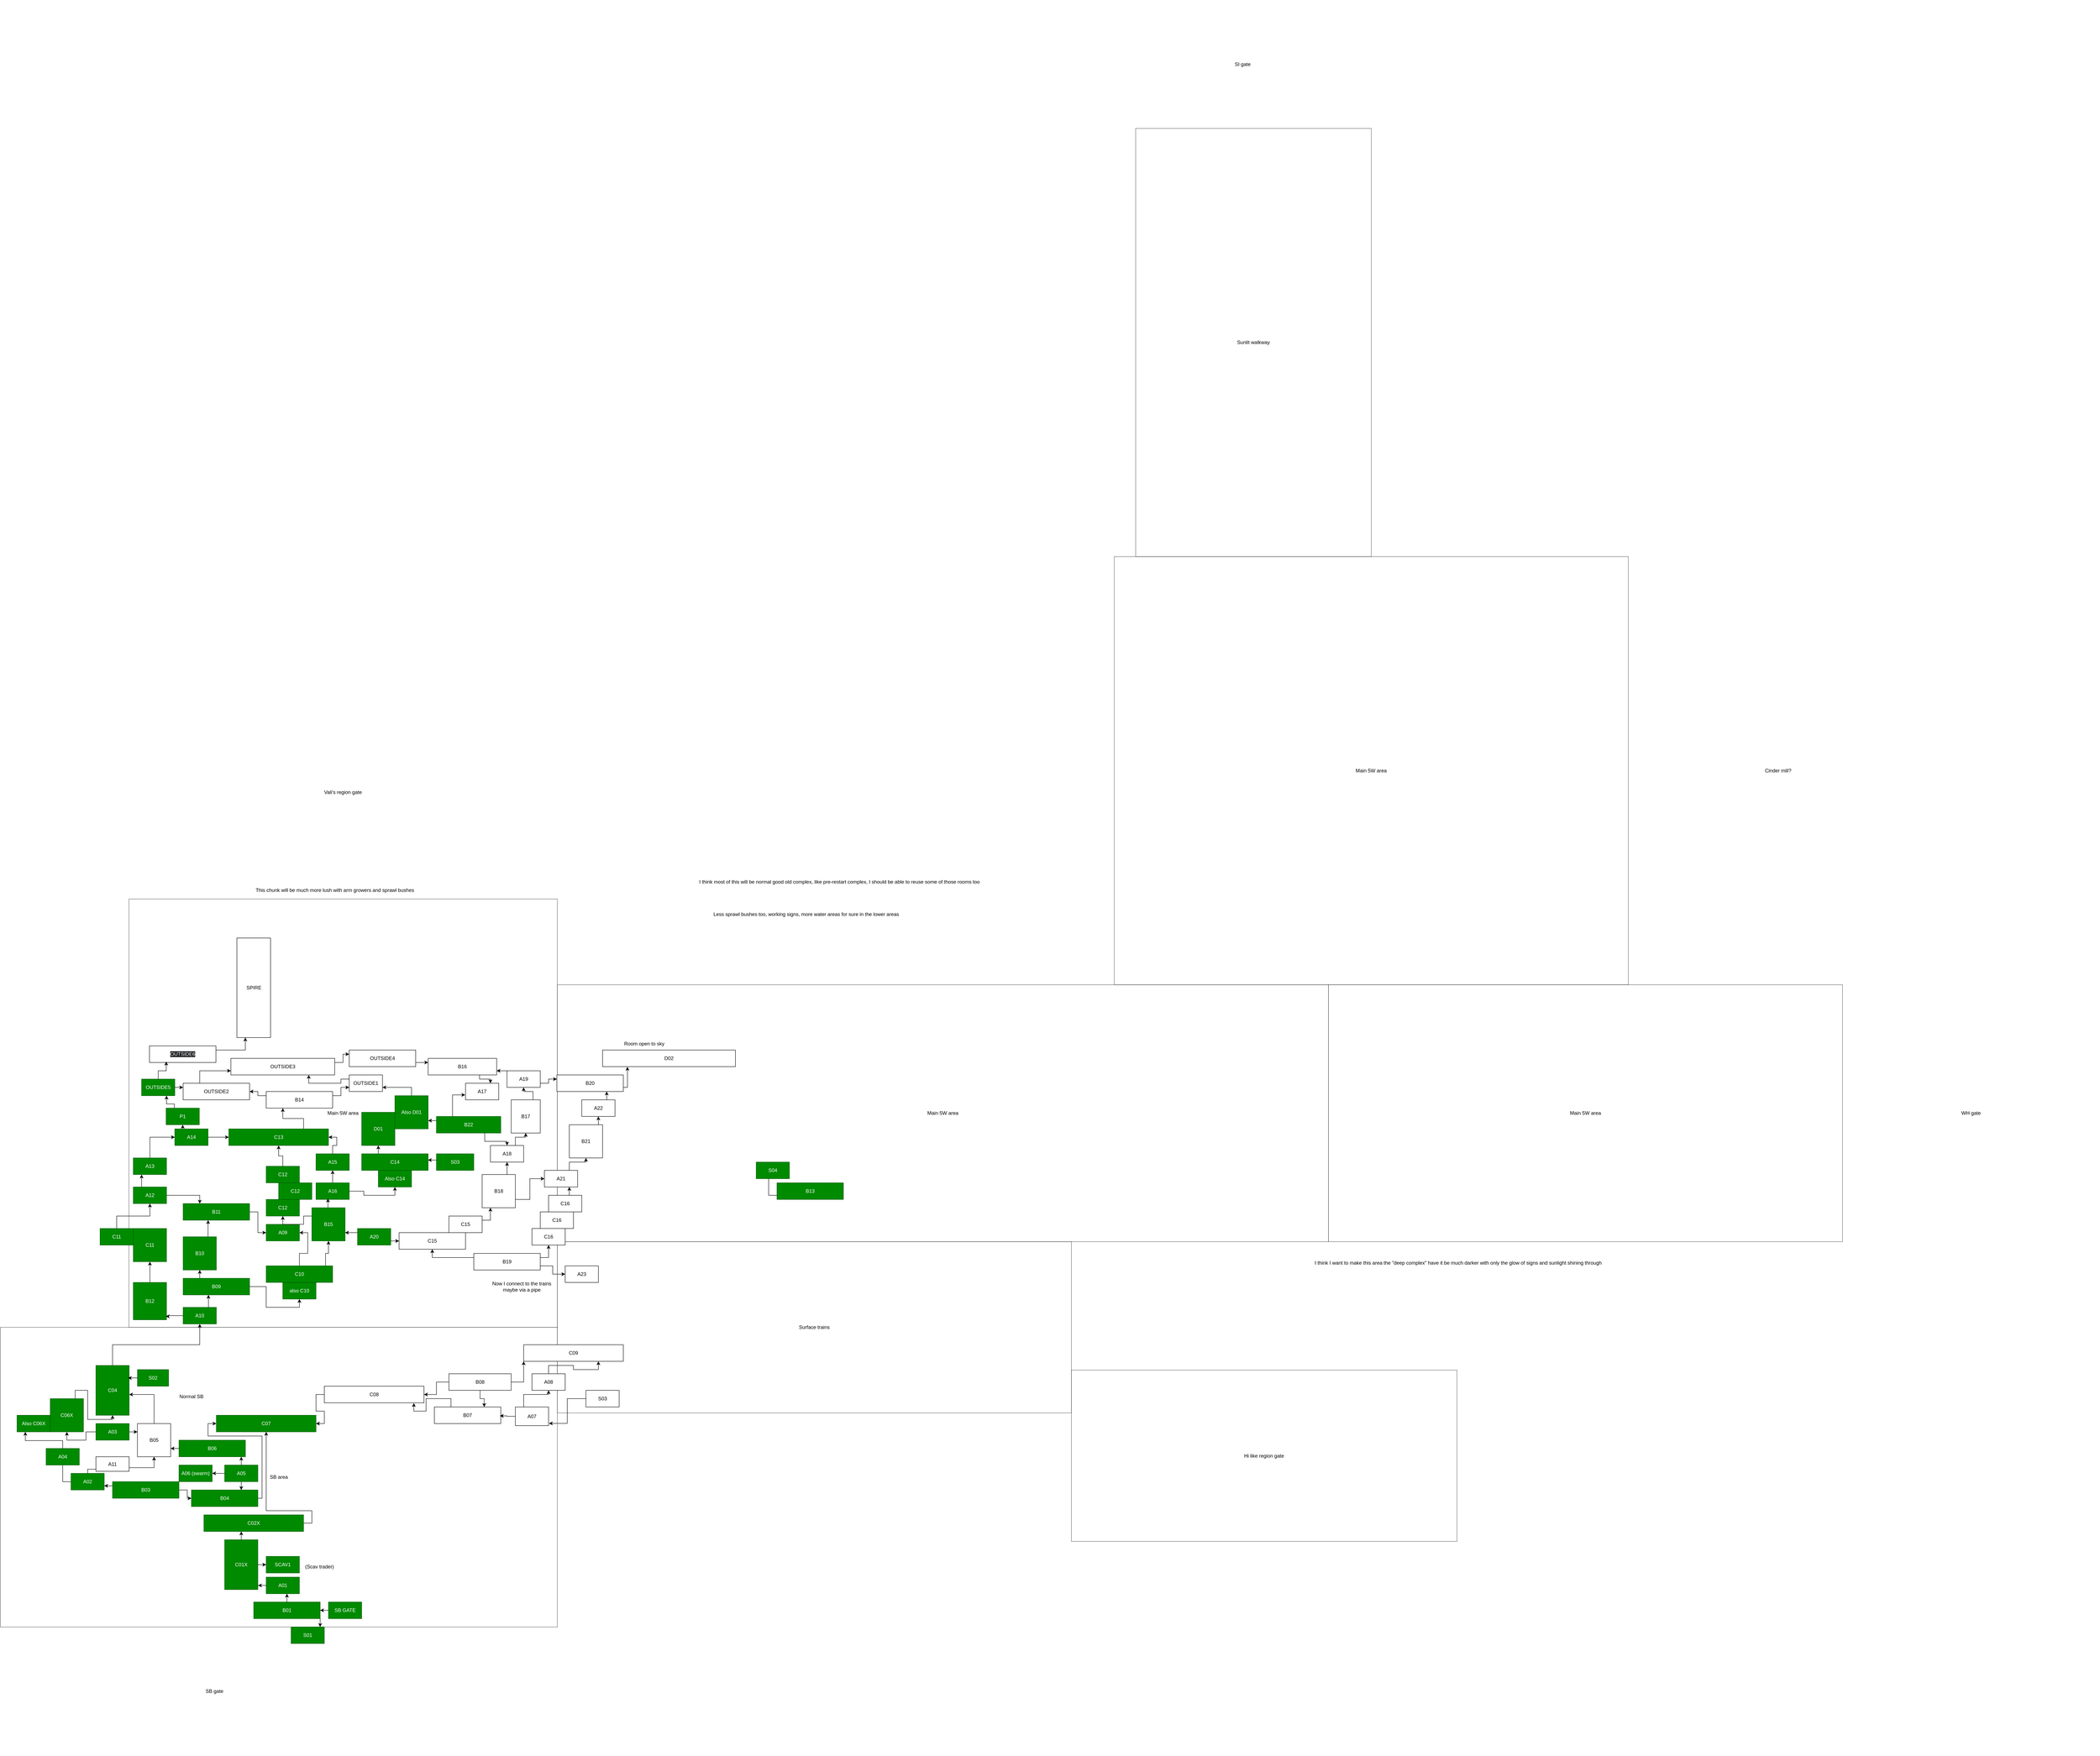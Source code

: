 <mxfile version="26.2.15" pages="2">
  <diagram name="Page-1" id="IHWlQ1j9vo8MgDVIgyvV">
    <mxGraphModel dx="1252" dy="2728" grid="1" gridSize="10" guides="1" tooltips="1" connect="1" arrows="1" fold="1" page="1" pageScale="1" pageWidth="2000" pageHeight="2000" math="0" shadow="0">
      <root>
        <mxCell id="0" />
        <mxCell id="1" parent="0" />
        <mxCell id="LVYyYBnJCk-XEBqxM-0l-27" value="" style="group;movable=0;resizable=0;rotatable=0;deletable=0;editable=0;locked=1;connectable=0;opacity=70;" parent="1" vertex="1" connectable="0">
          <mxGeometry x="280" y="-1970" width="5055" height="4229.7" as="geometry" />
        </mxCell>
        <mxCell id="LVYyYBnJCk-XEBqxM-0l-14" value="SB area" style="rounded=0;whiteSpace=wrap;html=1;opacity=60;" parent="LVYyYBnJCk-XEBqxM-0l-27" vertex="1">
          <mxGeometry y="3198.066" width="1341.122" height="722.144" as="geometry" />
        </mxCell>
        <mxCell id="LVYyYBnJCk-XEBqxM-0l-15" value="Surface trains" style="rounded=0;whiteSpace=wrap;html=1;opacity=60;" parent="LVYyYBnJCk-XEBqxM-0l-27" vertex="1">
          <mxGeometry x="1341.122" y="2991.739" width="1237.959" height="412.654" as="geometry" />
        </mxCell>
        <mxCell id="LVYyYBnJCk-XEBqxM-0l-16" value="Main 5W area" style="whiteSpace=wrap;html=1;opacity=60;" parent="LVYyYBnJCk-XEBqxM-0l-27" vertex="1">
          <mxGeometry x="309.49" y="2166.432" width="1031.633" height="1031.634" as="geometry" />
        </mxCell>
        <mxCell id="LVYyYBnJCk-XEBqxM-0l-17" value="Main 5W area" style="rounded=0;whiteSpace=wrap;html=1;opacity=60;" parent="LVYyYBnJCk-XEBqxM-0l-27" vertex="1">
          <mxGeometry x="1341.122" y="2372.759" width="1856.939" height="618.98" as="geometry" />
        </mxCell>
        <mxCell id="LVYyYBnJCk-XEBqxM-0l-18" value="Vali&#39;s region gate" style="text;html=1;align=center;verticalAlign=middle;whiteSpace=wrap;rounded=0;" parent="LVYyYBnJCk-XEBqxM-0l-27" vertex="1">
          <mxGeometry x="309.49" y="1753.778" width="1031.633" height="309.49" as="geometry" />
        </mxCell>
        <mxCell id="LVYyYBnJCk-XEBqxM-0l-19" value="Hi like region gate" style="rounded=0;whiteSpace=wrap;html=1;opacity=60;" parent="LVYyYBnJCk-XEBqxM-0l-27" vertex="1">
          <mxGeometry x="2579.082" y="3301.229" width="928.469" height="412.654" as="geometry" />
        </mxCell>
        <mxCell id="LVYyYBnJCk-XEBqxM-0l-20" value="Main 5W area" style="rounded=0;whiteSpace=wrap;html=1;opacity=60;" parent="LVYyYBnJCk-XEBqxM-0l-27" vertex="1">
          <mxGeometry x="2682.245" y="1341.124" width="1237.959" height="1031.634" as="geometry" />
        </mxCell>
        <mxCell id="LVYyYBnJCk-XEBqxM-0l-21" value="Main 5W area" style="rounded=0;whiteSpace=wrap;html=1;opacity=60;" parent="LVYyYBnJCk-XEBqxM-0l-27" vertex="1">
          <mxGeometry x="3198.061" y="2372.759" width="1237.959" height="618.98" as="geometry" />
        </mxCell>
        <mxCell id="LVYyYBnJCk-XEBqxM-0l-22" value="WH gate" style="text;html=1;align=center;verticalAlign=middle;whiteSpace=wrap;rounded=0;" parent="LVYyYBnJCk-XEBqxM-0l-27" vertex="1">
          <mxGeometry x="4436.02" y="2527.504" width="618.98" height="309.49" as="geometry" />
        </mxCell>
        <mxCell id="LVYyYBnJCk-XEBqxM-0l-23" value="Cinder mill?" style="text;html=1;align=center;verticalAlign=middle;whiteSpace=wrap;rounded=0;" parent="LVYyYBnJCk-XEBqxM-0l-27" vertex="1">
          <mxGeometry x="3920.204" y="1702.196" width="722.143" height="309.49" as="geometry" />
        </mxCell>
        <mxCell id="LVYyYBnJCk-XEBqxM-0l-24" value="SI gate" style="text;html=1;align=center;verticalAlign=middle;whiteSpace=wrap;rounded=0;" parent="LVYyYBnJCk-XEBqxM-0l-27" vertex="1">
          <mxGeometry x="2682.245" width="618.98" height="309.49" as="geometry" />
        </mxCell>
        <mxCell id="LVYyYBnJCk-XEBqxM-0l-25" value="Sunlit walkway" style="rounded=0;whiteSpace=wrap;html=1;opacity=60;" parent="LVYyYBnJCk-XEBqxM-0l-27" vertex="1">
          <mxGeometry x="2733.827" y="309.49" width="567.398" height="1031.634" as="geometry" />
        </mxCell>
        <mxCell id="LVYyYBnJCk-XEBqxM-0l-26" value="SB gate" style="text;html=1;align=center;verticalAlign=middle;whiteSpace=wrap;rounded=0;" parent="LVYyYBnJCk-XEBqxM-0l-27" vertex="1">
          <mxGeometry x="206.327" y="3920.21" width="618.98" height="309.49" as="geometry" />
        </mxCell>
        <mxCell id="zYyK-QcMeujme_goiXKI-1" value="B01" style="rounded=0;whiteSpace=wrap;html=1;fillColor=#008a00;fontColor=#ffffff;strokeColor=#005700;" parent="1" vertex="1">
          <mxGeometry x="890" y="1890" width="160" height="40" as="geometry" />
        </mxCell>
        <mxCell id="ecFRwhMhrBwNIRijsomZ-27" style="edgeStyle=orthogonalEdgeStyle;rounded=0;orthogonalLoop=1;jettySize=auto;html=1;entryX=1;entryY=0.5;entryDx=0;entryDy=0;" parent="1" source="zYyK-QcMeujme_goiXKI-2" target="zYyK-QcMeujme_goiXKI-1" edge="1">
          <mxGeometry relative="1" as="geometry" />
        </mxCell>
        <mxCell id="zYyK-QcMeujme_goiXKI-2" value="SB GATE" style="rounded=0;whiteSpace=wrap;html=1;fillColor=#008a00;fontColor=#ffffff;strokeColor=#005700;" parent="1" vertex="1">
          <mxGeometry x="1070" y="1890" width="80" height="40" as="geometry" />
        </mxCell>
        <mxCell id="zYyK-QcMeujme_goiXKI-3" value="S01" style="rounded=0;whiteSpace=wrap;html=1;fillColor=#008a00;fontColor=#ffffff;strokeColor=#005700;" parent="1" vertex="1">
          <mxGeometry x="980" y="1950" width="80" height="40" as="geometry" />
        </mxCell>
        <mxCell id="zYyK-QcMeujme_goiXKI-4" value="A01" style="whiteSpace=wrap;html=1;fillColor=#008a00;fontColor=#ffffff;strokeColor=#005700;rounded=0;" parent="1" vertex="1">
          <mxGeometry x="920" y="1830" width="80" height="40" as="geometry" />
        </mxCell>
        <mxCell id="ecFRwhMhrBwNIRijsomZ-22" style="edgeStyle=orthogonalEdgeStyle;rounded=0;orthogonalLoop=1;jettySize=auto;html=1;entryX=0;entryY=0.5;entryDx=0;entryDy=0;" parent="1" source="zYyK-QcMeujme_goiXKI-5" target="zYyK-QcMeujme_goiXKI-9" edge="1">
          <mxGeometry relative="1" as="geometry" />
        </mxCell>
        <mxCell id="zYyK-QcMeujme_goiXKI-5" value="C01X" style="whiteSpace=wrap;html=1;fillColor=#008a00;fontColor=#ffffff;strokeColor=#005700;" parent="1" vertex="1">
          <mxGeometry x="820" y="1740" width="80" height="120" as="geometry" />
        </mxCell>
        <mxCell id="zYyK-QcMeujme_goiXKI-9" value="SCAV1" style="whiteSpace=wrap;html=1;fillColor=#008a00;fontColor=#ffffff;strokeColor=#005700;" parent="1" vertex="1">
          <mxGeometry x="920" y="1780" width="80" height="40" as="geometry" />
        </mxCell>
        <mxCell id="LVYyYBnJCk-XEBqxM-0l-29" style="edgeStyle=orthogonalEdgeStyle;rounded=0;orthogonalLoop=1;jettySize=auto;html=1;entryX=0.5;entryY=1;entryDx=0;entryDy=0;exitX=1;exitY=0.5;exitDx=0;exitDy=0;" parent="1" source="zYyK-QcMeujme_goiXKI-10" target="ecFRwhMhrBwNIRijsomZ-46" edge="1">
          <mxGeometry relative="1" as="geometry">
            <mxPoint x="890" y="1450" as="sourcePoint" />
            <Array as="points">
              <mxPoint x="1030" y="1700" />
              <mxPoint x="1030" y="1670" />
              <mxPoint x="920" y="1670" />
            </Array>
          </mxGeometry>
        </mxCell>
        <mxCell id="zYyK-QcMeujme_goiXKI-10" value="C02X" style="whiteSpace=wrap;html=1;fillColor=#008a00;fontColor=#ffffff;strokeColor=#005700;" parent="1" vertex="1">
          <mxGeometry x="770" y="1680" width="240" height="40" as="geometry" />
        </mxCell>
        <mxCell id="SAg4BJ5N7InN36l-8_yp-15" style="edgeStyle=orthogonalEdgeStyle;rounded=0;orthogonalLoop=1;jettySize=auto;html=1;entryX=0.358;entryY=0.995;entryDx=0;entryDy=0;entryPerimeter=0;" parent="1" source="zYyK-QcMeujme_goiXKI-11" target="SjLeQJGNXs4oTqq4Nmbb-8" edge="1">
          <mxGeometry relative="1" as="geometry">
            <mxPoint x="540" y="1560" as="targetPoint" />
            <Array as="points">
              <mxPoint x="490" y="1570" />
              <mxPoint x="539" y="1570" />
            </Array>
          </mxGeometry>
        </mxCell>
        <mxCell id="SAg4BJ5N7InN36l-8_yp-18" style="edgeStyle=orthogonalEdgeStyle;rounded=0;orthogonalLoop=1;jettySize=auto;html=1;" parent="1" source="zYyK-QcMeujme_goiXKI-11" edge="1">
          <mxGeometry relative="1" as="geometry">
            <mxPoint x="430" y="1520" as="targetPoint" />
          </mxGeometry>
        </mxCell>
        <mxCell id="zYyK-QcMeujme_goiXKI-11" value="A02" style="whiteSpace=wrap;html=1;fillColor=#008a00;fontColor=#ffffff;strokeColor=#005700;" parent="1" vertex="1">
          <mxGeometry x="450" y="1580" width="80" height="40" as="geometry" />
        </mxCell>
        <mxCell id="ecFRwhMhrBwNIRijsomZ-5" style="edgeStyle=orthogonalEdgeStyle;rounded=0;orthogonalLoop=1;jettySize=auto;html=1;" parent="1" source="zYyK-QcMeujme_goiXKI-12" target="zYyK-QcMeujme_goiXKI-13" edge="1">
          <mxGeometry relative="1" as="geometry" />
        </mxCell>
        <mxCell id="SjLeQJGNXs4oTqq4Nmbb-12" style="edgeStyle=orthogonalEdgeStyle;rounded=0;orthogonalLoop=1;jettySize=auto;html=1;exitX=0;exitY=0.25;exitDx=0;exitDy=0;" parent="1" source="zYyK-QcMeujme_goiXKI-12" edge="1">
          <mxGeometry relative="1" as="geometry">
            <mxPoint x="530" y="1609.931" as="targetPoint" />
          </mxGeometry>
        </mxCell>
        <mxCell id="zYyK-QcMeujme_goiXKI-12" value="B03" style="whiteSpace=wrap;html=1;fillColor=#008a00;fontColor=#ffffff;strokeColor=#005700;" parent="1" vertex="1">
          <mxGeometry x="550" y="1600" width="160" height="40" as="geometry" />
        </mxCell>
        <mxCell id="NFBIzWhRtfyK_05xlmmz-1" style="edgeStyle=orthogonalEdgeStyle;rounded=0;orthogonalLoop=1;jettySize=auto;html=1;exitX=1;exitY=0.5;exitDx=0;exitDy=0;entryX=0;entryY=0.5;entryDx=0;entryDy=0;" parent="1" source="zYyK-QcMeujme_goiXKI-13" target="ecFRwhMhrBwNIRijsomZ-46" edge="1">
          <mxGeometry relative="1" as="geometry">
            <Array as="points">
              <mxPoint x="910" y="1640" />
              <mxPoint x="910" y="1490" />
              <mxPoint x="780" y="1490" />
              <mxPoint x="780" y="1460" />
            </Array>
          </mxGeometry>
        </mxCell>
        <mxCell id="zYyK-QcMeujme_goiXKI-13" value="B04" style="whiteSpace=wrap;html=1;fillColor=#008a00;fontColor=#ffffff;strokeColor=#005700;" parent="1" vertex="1">
          <mxGeometry x="740" y="1620" width="160" height="40" as="geometry" />
        </mxCell>
        <mxCell id="SjLeQJGNXs4oTqq4Nmbb-10" style="edgeStyle=orthogonalEdgeStyle;rounded=0;orthogonalLoop=1;jettySize=auto;html=1;" parent="1" source="zYyK-QcMeujme_goiXKI-15" edge="1">
          <mxGeometry relative="1" as="geometry">
            <mxPoint x="590" y="1390" as="targetPoint" />
            <Array as="points">
              <mxPoint x="650" y="1390" />
            </Array>
          </mxGeometry>
        </mxCell>
        <mxCell id="zYyK-QcMeujme_goiXKI-15" value="B05" style="whiteSpace=wrap;html=1;" parent="1" vertex="1">
          <mxGeometry x="610" y="1460" width="80" height="80" as="geometry" />
        </mxCell>
        <mxCell id="LVYyYBnJCk-XEBqxM-0l-31" style="edgeStyle=orthogonalEdgeStyle;rounded=0;orthogonalLoop=1;jettySize=auto;html=1;exitX=0.5;exitY=0;exitDx=0;exitDy=0;entryX=0.5;entryY=1;entryDx=0;entryDy=0;" parent="1" source="zYyK-QcMeujme_goiXKI-16" target="Mr2cHU6HPYcCOHWlT-Yb-3" edge="1">
          <mxGeometry relative="1" as="geometry" />
        </mxCell>
        <mxCell id="zYyK-QcMeujme_goiXKI-16" value="C04" style="whiteSpace=wrap;html=1;fillColor=#008a00;fontColor=#ffffff;strokeColor=#005700;" parent="1" vertex="1">
          <mxGeometry x="510" y="1320" width="80" height="120" as="geometry" />
        </mxCell>
        <mxCell id="ecFRwhMhrBwNIRijsomZ-14" style="edgeStyle=orthogonalEdgeStyle;rounded=0;orthogonalLoop=1;jettySize=auto;html=1;entryX=0;entryY=0.25;entryDx=0;entryDy=0;" parent="1" source="zYyK-QcMeujme_goiXKI-17" target="zYyK-QcMeujme_goiXKI-15" edge="1">
          <mxGeometry relative="1" as="geometry" />
        </mxCell>
        <mxCell id="SAg4BJ5N7InN36l-8_yp-13" style="edgeStyle=orthogonalEdgeStyle;rounded=0;orthogonalLoop=1;jettySize=auto;html=1;entryX=0.5;entryY=1;entryDx=0;entryDy=0;" parent="1" source="zYyK-QcMeujme_goiXKI-17" target="zYyK-QcMeujme_goiXKI-20" edge="1">
          <mxGeometry relative="1" as="geometry">
            <mxPoint x="440" y="1500" as="targetPoint" />
            <Array as="points">
              <mxPoint x="486" y="1480" />
              <mxPoint x="486" y="1500" />
              <mxPoint x="440" y="1500" />
            </Array>
          </mxGeometry>
        </mxCell>
        <mxCell id="zYyK-QcMeujme_goiXKI-17" value="A03" style="whiteSpace=wrap;html=1;fillColor=#008a00;fontColor=#ffffff;strokeColor=#005700;" parent="1" vertex="1">
          <mxGeometry x="510" y="1460" width="80" height="40" as="geometry" />
        </mxCell>
        <mxCell id="SAg4BJ5N7InN36l-8_yp-17" style="edgeStyle=orthogonalEdgeStyle;rounded=0;orthogonalLoop=1;jettySize=auto;html=1;exitX=0.5;exitY=0;exitDx=0;exitDy=0;" parent="1" source="zYyK-QcMeujme_goiXKI-19" edge="1">
          <mxGeometry relative="1" as="geometry">
            <mxPoint x="340" y="1480" as="targetPoint" />
            <Array as="points">
              <mxPoint x="430" y="1501" />
              <mxPoint x="340" y="1501" />
            </Array>
          </mxGeometry>
        </mxCell>
        <mxCell id="zYyK-QcMeujme_goiXKI-19" value="A04" style="whiteSpace=wrap;html=1;fillColor=#008a00;fontColor=#ffffff;strokeColor=#005700;" parent="1" vertex="1">
          <mxGeometry x="390" y="1520" width="80" height="40" as="geometry" />
        </mxCell>
        <mxCell id="SAg4BJ5N7InN36l-8_yp-14" style="edgeStyle=orthogonalEdgeStyle;rounded=0;orthogonalLoop=1;jettySize=auto;html=1;exitX=0.75;exitY=0;exitDx=0;exitDy=0;entryX=0.5;entryY=1;entryDx=0;entryDy=0;" parent="1" source="zYyK-QcMeujme_goiXKI-20" target="zYyK-QcMeujme_goiXKI-16" edge="1">
          <mxGeometry relative="1" as="geometry">
            <mxPoint x="550" y="1450" as="targetPoint" />
            <Array as="points">
              <mxPoint x="460" y="1380" />
              <mxPoint x="490" y="1380" />
              <mxPoint x="490" y="1450" />
              <mxPoint x="550" y="1450" />
            </Array>
          </mxGeometry>
        </mxCell>
        <mxCell id="zYyK-QcMeujme_goiXKI-20" value="C06X" style="whiteSpace=wrap;html=1;fillColor=#008a00;fontColor=#ffffff;strokeColor=#005700;" parent="1" vertex="1">
          <mxGeometry x="400" y="1400" width="80" height="80" as="geometry" />
        </mxCell>
        <mxCell id="ecFRwhMhrBwNIRijsomZ-20" style="edgeStyle=orthogonalEdgeStyle;rounded=0;orthogonalLoop=1;jettySize=auto;html=1;entryX=0.378;entryY=0.978;entryDx=0;entryDy=0;entryPerimeter=0;" parent="1" source="zYyK-QcMeujme_goiXKI-5" target="zYyK-QcMeujme_goiXKI-10" edge="1">
          <mxGeometry relative="1" as="geometry" />
        </mxCell>
        <mxCell id="ecFRwhMhrBwNIRijsomZ-23" style="edgeStyle=orthogonalEdgeStyle;rounded=0;orthogonalLoop=1;jettySize=auto;html=1;entryX=1.007;entryY=0.917;entryDx=0;entryDy=0;entryPerimeter=0;" parent="1" source="zYyK-QcMeujme_goiXKI-4" target="zYyK-QcMeujme_goiXKI-5" edge="1">
          <mxGeometry relative="1" as="geometry" />
        </mxCell>
        <mxCell id="ecFRwhMhrBwNIRijsomZ-25" style="edgeStyle=orthogonalEdgeStyle;rounded=0;orthogonalLoop=1;jettySize=auto;html=1;entryX=0.625;entryY=1;entryDx=0;entryDy=0;entryPerimeter=0;" parent="1" source="zYyK-QcMeujme_goiXKI-1" target="zYyK-QcMeujme_goiXKI-4" edge="1">
          <mxGeometry relative="1" as="geometry" />
        </mxCell>
        <mxCell id="ecFRwhMhrBwNIRijsomZ-30" style="edgeStyle=orthogonalEdgeStyle;rounded=0;orthogonalLoop=1;jettySize=auto;html=1;exitX=1;exitY=1;exitDx=0;exitDy=0;entryX=0.874;entryY=0;entryDx=0;entryDy=0;entryPerimeter=0;" parent="1" source="zYyK-QcMeujme_goiXKI-1" target="zYyK-QcMeujme_goiXKI-3" edge="1">
          <mxGeometry relative="1" as="geometry" />
        </mxCell>
        <mxCell id="ecFRwhMhrBwNIRijsomZ-35" style="edgeStyle=orthogonalEdgeStyle;rounded=0;orthogonalLoop=1;jettySize=auto;html=1;entryX=0.75;entryY=0;entryDx=0;entryDy=0;" parent="1" source="ecFRwhMhrBwNIRijsomZ-33" target="zYyK-QcMeujme_goiXKI-13" edge="1">
          <mxGeometry relative="1" as="geometry" />
        </mxCell>
        <mxCell id="ecFRwhMhrBwNIRijsomZ-58" style="edgeStyle=orthogonalEdgeStyle;rounded=0;orthogonalLoop=1;jettySize=auto;html=1;entryX=1;entryY=0.5;entryDx=0;entryDy=0;" parent="1" source="ecFRwhMhrBwNIRijsomZ-33" target="ecFRwhMhrBwNIRijsomZ-56" edge="1">
          <mxGeometry relative="1" as="geometry" />
        </mxCell>
        <mxCell id="ecFRwhMhrBwNIRijsomZ-33" value="A05" style="whiteSpace=wrap;html=1;fillColor=#008a00;fontColor=#ffffff;strokeColor=#005700;" parent="1" vertex="1">
          <mxGeometry x="820" y="1560" width="80" height="40" as="geometry" />
        </mxCell>
        <mxCell id="SjLeQJGNXs4oTqq4Nmbb-9" style="edgeStyle=orthogonalEdgeStyle;rounded=0;orthogonalLoop=1;jettySize=auto;html=1;entryX=1;entryY=0.75;entryDx=0;entryDy=0;" parent="1" source="ecFRwhMhrBwNIRijsomZ-36" target="zYyK-QcMeujme_goiXKI-15" edge="1">
          <mxGeometry relative="1" as="geometry" />
        </mxCell>
        <mxCell id="ecFRwhMhrBwNIRijsomZ-36" value="B06" style="whiteSpace=wrap;html=1;fillColor=#008a00;fontColor=#ffffff;strokeColor=#005700;" parent="1" vertex="1">
          <mxGeometry x="710" y="1500" width="160" height="40" as="geometry" />
        </mxCell>
        <mxCell id="ecFRwhMhrBwNIRijsomZ-38" style="edgeStyle=orthogonalEdgeStyle;rounded=0;orthogonalLoop=1;jettySize=auto;html=1;entryX=0.943;entryY=0.997;entryDx=0;entryDy=0;entryPerimeter=0;" parent="1" source="ecFRwhMhrBwNIRijsomZ-33" target="ecFRwhMhrBwNIRijsomZ-36" edge="1">
          <mxGeometry relative="1" as="geometry" />
        </mxCell>
        <mxCell id="ecFRwhMhrBwNIRijsomZ-46" value="C07" style="rounded=0;whiteSpace=wrap;html=1;fillColor=#008a00;fontColor=#ffffff;strokeColor=#005700;" parent="1" vertex="1">
          <mxGeometry x="800" y="1440" width="240" height="40" as="geometry" />
        </mxCell>
        <mxCell id="ecFRwhMhrBwNIRijsomZ-49" value="S02" style="whiteSpace=wrap;html=1;fillColor=#008a00;fontColor=#ffffff;strokeColor=#005700;fillStyle=auto;" parent="1" vertex="1">
          <mxGeometry x="610" y="1330" width="75" height="40" as="geometry" />
        </mxCell>
        <mxCell id="ecFRwhMhrBwNIRijsomZ-51" style="edgeStyle=orthogonalEdgeStyle;rounded=0;orthogonalLoop=1;jettySize=auto;html=1;entryX=0.964;entryY=0.249;entryDx=0;entryDy=0;entryPerimeter=0;" parent="1" source="ecFRwhMhrBwNIRijsomZ-49" target="zYyK-QcMeujme_goiXKI-16" edge="1">
          <mxGeometry relative="1" as="geometry" />
        </mxCell>
        <mxCell id="ecFRwhMhrBwNIRijsomZ-55" value="Normal SB" style="text;html=1;align=center;verticalAlign=middle;whiteSpace=wrap;rounded=0;" parent="1" vertex="1">
          <mxGeometry x="710" y="1380" width="60" height="30" as="geometry" />
        </mxCell>
        <mxCell id="ecFRwhMhrBwNIRijsomZ-56" value="A06 (swarm)" style="whiteSpace=wrap;html=1;fillColor=#008a00;fontColor=#ffffff;strokeColor=#005700;" parent="1" vertex="1">
          <mxGeometry x="710" y="1560" width="80" height="40" as="geometry" />
        </mxCell>
        <mxCell id="ecFRwhMhrBwNIRijsomZ-63" style="edgeStyle=orthogonalEdgeStyle;rounded=0;orthogonalLoop=1;jettySize=auto;html=1;entryX=1;entryY=0.5;entryDx=0;entryDy=0;" parent="1" source="ecFRwhMhrBwNIRijsomZ-61" target="ecFRwhMhrBwNIRijsomZ-46" edge="1">
          <mxGeometry relative="1" as="geometry" />
        </mxCell>
        <mxCell id="ecFRwhMhrBwNIRijsomZ-61" value="C08" style="whiteSpace=wrap;html=1;" parent="1" vertex="1">
          <mxGeometry x="1060" y="1370" width="240" height="40" as="geometry" />
        </mxCell>
        <mxCell id="ecFRwhMhrBwNIRijsomZ-64" value="S03" style="whiteSpace=wrap;html=1;" parent="1" vertex="1">
          <mxGeometry x="1690" y="1380" width="80" height="40" as="geometry" />
        </mxCell>
        <mxCell id="ecFRwhMhrBwNIRijsomZ-70" style="edgeStyle=orthogonalEdgeStyle;rounded=0;orthogonalLoop=1;jettySize=auto;html=1;entryX=1;entryY=0.5;entryDx=0;entryDy=0;" parent="1" source="ecFRwhMhrBwNIRijsomZ-67" target="ecFRwhMhrBwNIRijsomZ-61" edge="1">
          <mxGeometry relative="1" as="geometry" />
        </mxCell>
        <mxCell id="ecFRwhMhrBwNIRijsomZ-73" style="edgeStyle=orthogonalEdgeStyle;rounded=0;orthogonalLoop=1;jettySize=auto;html=1;entryX=0.75;entryY=0;entryDx=0;entryDy=0;" parent="1" source="ecFRwhMhrBwNIRijsomZ-67" target="ecFRwhMhrBwNIRijsomZ-71" edge="1">
          <mxGeometry relative="1" as="geometry" />
        </mxCell>
        <mxCell id="ecFRwhMhrBwNIRijsomZ-79" style="edgeStyle=orthogonalEdgeStyle;rounded=0;orthogonalLoop=1;jettySize=auto;html=1;entryX=0;entryY=1;entryDx=0;entryDy=0;" parent="1" source="ecFRwhMhrBwNIRijsomZ-67" target="ecFRwhMhrBwNIRijsomZ-78" edge="1">
          <mxGeometry relative="1" as="geometry" />
        </mxCell>
        <mxCell id="ecFRwhMhrBwNIRijsomZ-67" value="B08" style="whiteSpace=wrap;html=1;" parent="1" vertex="1">
          <mxGeometry x="1360" y="1340" width="150" height="40" as="geometry" />
        </mxCell>
        <mxCell id="ecFRwhMhrBwNIRijsomZ-71" value="B07" style="whiteSpace=wrap;html=1;" parent="1" vertex="1">
          <mxGeometry x="1325" y="1420" width="160" height="40" as="geometry" />
        </mxCell>
        <mxCell id="ecFRwhMhrBwNIRijsomZ-72" style="edgeStyle=orthogonalEdgeStyle;rounded=0;orthogonalLoop=1;jettySize=auto;html=1;exitX=0.25;exitY=0;exitDx=0;exitDy=0;entryX=0.898;entryY=1.019;entryDx=0;entryDy=0;entryPerimeter=0;" parent="1" source="ecFRwhMhrBwNIRijsomZ-71" target="ecFRwhMhrBwNIRijsomZ-61" edge="1">
          <mxGeometry relative="1" as="geometry" />
        </mxCell>
        <mxCell id="ecFRwhMhrBwNIRijsomZ-77" style="edgeStyle=orthogonalEdgeStyle;rounded=0;orthogonalLoop=1;jettySize=auto;html=1;entryX=0.5;entryY=1;entryDx=0;entryDy=0;" parent="1" source="ecFRwhMhrBwNIRijsomZ-74" target="ecFRwhMhrBwNIRijsomZ-76" edge="1">
          <mxGeometry relative="1" as="geometry">
            <mxPoint x="1540" y="1420" as="targetPoint" />
            <Array as="points">
              <mxPoint x="1540" y="1390" />
              <mxPoint x="1600" y="1390" />
            </Array>
          </mxGeometry>
        </mxCell>
        <mxCell id="ecFRwhMhrBwNIRijsomZ-74" value="A07" style="whiteSpace=wrap;html=1;" parent="1" vertex="1">
          <mxGeometry x="1520" y="1420" width="80" height="45" as="geometry" />
        </mxCell>
        <mxCell id="ecFRwhMhrBwNIRijsomZ-75" style="edgeStyle=orthogonalEdgeStyle;rounded=0;orthogonalLoop=1;jettySize=auto;html=1;entryX=0.986;entryY=0.537;entryDx=0;entryDy=0;entryPerimeter=0;" parent="1" source="ecFRwhMhrBwNIRijsomZ-74" target="ecFRwhMhrBwNIRijsomZ-71" edge="1">
          <mxGeometry relative="1" as="geometry" />
        </mxCell>
        <mxCell id="ecFRwhMhrBwNIRijsomZ-80" style="edgeStyle=orthogonalEdgeStyle;rounded=0;orthogonalLoop=1;jettySize=auto;html=1;entryX=0.75;entryY=1;entryDx=0;entryDy=0;" parent="1" source="ecFRwhMhrBwNIRijsomZ-76" target="ecFRwhMhrBwNIRijsomZ-78" edge="1">
          <mxGeometry relative="1" as="geometry" />
        </mxCell>
        <mxCell id="ecFRwhMhrBwNIRijsomZ-76" value="A08" style="whiteSpace=wrap;html=1;" parent="1" vertex="1">
          <mxGeometry x="1560" y="1340" width="80" height="40" as="geometry" />
        </mxCell>
        <mxCell id="ecFRwhMhrBwNIRijsomZ-78" value="C09" style="whiteSpace=wrap;html=1;" parent="1" vertex="1">
          <mxGeometry x="1540" y="1270" width="240" height="40" as="geometry" />
        </mxCell>
        <mxCell id="ecFRwhMhrBwNIRijsomZ-81" style="edgeStyle=orthogonalEdgeStyle;rounded=0;orthogonalLoop=1;jettySize=auto;html=1;entryX=1.012;entryY=0.88;entryDx=0;entryDy=0;entryPerimeter=0;" parent="1" source="ecFRwhMhrBwNIRijsomZ-64" target="ecFRwhMhrBwNIRijsomZ-74" edge="1">
          <mxGeometry relative="1" as="geometry" />
        </mxCell>
        <mxCell id="SAg4BJ5N7InN36l-8_yp-4" value="(Scav trader)" style="text;html=1;align=center;verticalAlign=middle;resizable=0;points=[];autosize=1;strokeColor=none;fillColor=none;" parent="1" vertex="1">
          <mxGeometry x="1002.5" y="1790" width="90" height="30" as="geometry" />
        </mxCell>
        <mxCell id="SAg4BJ5N7InN36l-8_yp-11" value="Also C06X" style="rounded=0;whiteSpace=wrap;html=1;fillColor=#008a00;fontColor=#ffffff;strokeColor=#005700;" parent="1" vertex="1">
          <mxGeometry x="320" y="1440" width="80" height="40" as="geometry" />
        </mxCell>
        <mxCell id="Mr2cHU6HPYcCOHWlT-Yb-3" value="A10" style="rounded=0;whiteSpace=wrap;html=1;fillColor=#008a00;fontColor=#ffffff;strokeColor=#005700;" parent="1" vertex="1">
          <mxGeometry x="720" y="1180" width="80" height="40" as="geometry" />
        </mxCell>
        <mxCell id="Mr2cHU6HPYcCOHWlT-Yb-13" style="edgeStyle=orthogonalEdgeStyle;rounded=0;orthogonalLoop=1;jettySize=auto;html=1;exitX=0.25;exitY=0;exitDx=0;exitDy=0;entryX=0.5;entryY=1;entryDx=0;entryDy=0;" parent="1" source="Mr2cHU6HPYcCOHWlT-Yb-5" target="Mr2cHU6HPYcCOHWlT-Yb-9" edge="1">
          <mxGeometry relative="1" as="geometry" />
        </mxCell>
        <mxCell id="Mr2cHU6HPYcCOHWlT-Yb-5" value="B09" style="rounded=0;whiteSpace=wrap;html=1;fillColor=#008a00;fontColor=#ffffff;strokeColor=#005700;" parent="1" vertex="1">
          <mxGeometry x="720" y="1110" width="160" height="40" as="geometry" />
        </mxCell>
        <mxCell id="Mr2cHU6HPYcCOHWlT-Yb-8" style="edgeStyle=orthogonalEdgeStyle;rounded=0;orthogonalLoop=1;jettySize=auto;html=1;exitX=0.75;exitY=0;exitDx=0;exitDy=0;entryX=0.381;entryY=1;entryDx=0;entryDy=0;entryPerimeter=0;" parent="1" source="Mr2cHU6HPYcCOHWlT-Yb-3" target="Mr2cHU6HPYcCOHWlT-Yb-5" edge="1">
          <mxGeometry relative="1" as="geometry" />
        </mxCell>
        <mxCell id="Mr2cHU6HPYcCOHWlT-Yb-9" value="B10" style="whiteSpace=wrap;html=1;fillColor=#008a00;fontColor=#ffffff;strokeColor=#005700;" parent="1" vertex="1">
          <mxGeometry x="720" y="1010" width="80" height="80" as="geometry" />
        </mxCell>
        <mxCell id="Mr2cHU6HPYcCOHWlT-Yb-17" style="edgeStyle=orthogonalEdgeStyle;rounded=0;orthogonalLoop=1;jettySize=auto;html=1;exitX=0.5;exitY=0;exitDx=0;exitDy=0;entryX=1;entryY=0.5;entryDx=0;entryDy=0;" parent="1" source="Mr2cHU6HPYcCOHWlT-Yb-10" target="Mr2cHU6HPYcCOHWlT-Yb-16" edge="1">
          <mxGeometry relative="1" as="geometry" />
        </mxCell>
        <mxCell id="OZ2cTprnlPb92v3LmaP2-11" style="edgeStyle=orthogonalEdgeStyle;rounded=0;orthogonalLoop=1;jettySize=auto;html=1;exitX=0.893;exitY=-0.01;exitDx=0;exitDy=0;exitPerimeter=0;" parent="1" source="Mr2cHU6HPYcCOHWlT-Yb-10" target="OZ2cTprnlPb92v3LmaP2-10" edge="1">
          <mxGeometry relative="1" as="geometry" />
        </mxCell>
        <mxCell id="Mr2cHU6HPYcCOHWlT-Yb-10" value="C10" style="whiteSpace=wrap;html=1;fillColor=#008a00;fontColor=#ffffff;strokeColor=#005700;" parent="1" vertex="1">
          <mxGeometry x="920" y="1080" width="160" height="40" as="geometry" />
        </mxCell>
        <mxCell id="Mr2cHU6HPYcCOHWlT-Yb-12" style="edgeStyle=orthogonalEdgeStyle;rounded=0;orthogonalLoop=1;jettySize=auto;html=1;exitX=1;exitY=0.5;exitDx=0;exitDy=0;entryX=0.5;entryY=1;entryDx=0;entryDy=0;" parent="1" source="Mr2cHU6HPYcCOHWlT-Yb-5" target="OZ2cTprnlPb92v3LmaP2-30" edge="1">
          <mxGeometry relative="1" as="geometry" />
        </mxCell>
        <mxCell id="Mr2cHU6HPYcCOHWlT-Yb-18" style="edgeStyle=orthogonalEdgeStyle;rounded=0;orthogonalLoop=1;jettySize=auto;html=1;entryX=0;entryY=0.5;entryDx=0;entryDy=0;" parent="1" source="Mr2cHU6HPYcCOHWlT-Yb-14" target="Mr2cHU6HPYcCOHWlT-Yb-16" edge="1">
          <mxGeometry relative="1" as="geometry" />
        </mxCell>
        <mxCell id="Mr2cHU6HPYcCOHWlT-Yb-14" value="B11" style="whiteSpace=wrap;html=1;fillColor=#008a00;fontColor=#ffffff;strokeColor=#005700;" parent="1" vertex="1">
          <mxGeometry x="720" y="930" width="160" height="40" as="geometry" />
        </mxCell>
        <mxCell id="Mr2cHU6HPYcCOHWlT-Yb-15" style="edgeStyle=orthogonalEdgeStyle;rounded=0;orthogonalLoop=1;jettySize=auto;html=1;exitX=0.75;exitY=0;exitDx=0;exitDy=0;entryX=0.376;entryY=1;entryDx=0;entryDy=0;entryPerimeter=0;" parent="1" source="Mr2cHU6HPYcCOHWlT-Yb-9" target="Mr2cHU6HPYcCOHWlT-Yb-14" edge="1">
          <mxGeometry relative="1" as="geometry" />
        </mxCell>
        <mxCell id="Mr2cHU6HPYcCOHWlT-Yb-16" value="A09" style="whiteSpace=wrap;html=1;fillColor=#008a00;fontColor=#ffffff;strokeColor=#005700;" parent="1" vertex="1">
          <mxGeometry x="920" y="980" width="80" height="40" as="geometry" />
        </mxCell>
        <mxCell id="SjLeQJGNXs4oTqq4Nmbb-4" style="edgeStyle=orthogonalEdgeStyle;rounded=0;orthogonalLoop=1;jettySize=auto;html=1;entryX=0.5;entryY=1;entryDx=0;entryDy=0;" parent="1" source="SjLeQJGNXs4oTqq4Nmbb-1" edge="1">
          <mxGeometry relative="1" as="geometry">
            <mxPoint x="640" y="1070" as="targetPoint" />
          </mxGeometry>
        </mxCell>
        <mxCell id="SjLeQJGNXs4oTqq4Nmbb-1" value="B12" style="whiteSpace=wrap;html=1;fillColor=#008a00;fontColor=#ffffff;strokeColor=#005700;" parent="1" vertex="1">
          <mxGeometry x="600" y="1120" width="80" height="90" as="geometry" />
        </mxCell>
        <mxCell id="SjLeQJGNXs4oTqq4Nmbb-2" style="edgeStyle=orthogonalEdgeStyle;rounded=0;orthogonalLoop=1;jettySize=auto;html=1;entryX=0.979;entryY=0.908;entryDx=0;entryDy=0;entryPerimeter=0;" parent="1" source="Mr2cHU6HPYcCOHWlT-Yb-3" target="SjLeQJGNXs4oTqq4Nmbb-1" edge="1">
          <mxGeometry relative="1" as="geometry">
            <Array as="points">
              <mxPoint x="682" y="1200" />
              <mxPoint x="682" y="1202" />
            </Array>
          </mxGeometry>
        </mxCell>
        <mxCell id="SjLeQJGNXs4oTqq4Nmbb-7" style="edgeStyle=orthogonalEdgeStyle;rounded=0;orthogonalLoop=1;jettySize=auto;html=1;exitX=1;exitY=0.5;exitDx=0;exitDy=0;" parent="1" source="SjLeQJGNXs4oTqq4Nmbb-5" edge="1">
          <mxGeometry relative="1" as="geometry">
            <mxPoint x="760" y="930" as="targetPoint" />
            <Array as="points">
              <mxPoint x="760" y="910" />
            </Array>
          </mxGeometry>
        </mxCell>
        <mxCell id="OZ2cTprnlPb92v3LmaP2-3" style="edgeStyle=orthogonalEdgeStyle;rounded=0;orthogonalLoop=1;jettySize=auto;html=1;exitX=0.25;exitY=0;exitDx=0;exitDy=0;entryX=0.25;entryY=1;entryDx=0;entryDy=0;" parent="1" source="SjLeQJGNXs4oTqq4Nmbb-5" target="OZ2cTprnlPb92v3LmaP2-1" edge="1">
          <mxGeometry relative="1" as="geometry" />
        </mxCell>
        <mxCell id="SjLeQJGNXs4oTqq4Nmbb-5" value="A12" style="rounded=0;whiteSpace=wrap;html=1;fillColor=#008a00;fontColor=#ffffff;strokeColor=#005700;" parent="1" vertex="1">
          <mxGeometry x="600" y="890" width="80" height="40" as="geometry" />
        </mxCell>
        <mxCell id="SjLeQJGNXs4oTqq4Nmbb-11" style="edgeStyle=orthogonalEdgeStyle;rounded=0;orthogonalLoop=1;jettySize=auto;html=1;exitX=1;exitY=0.75;exitDx=0;exitDy=0;entryX=0.5;entryY=1;entryDx=0;entryDy=0;" parent="1" source="SjLeQJGNXs4oTqq4Nmbb-8" target="zYyK-QcMeujme_goiXKI-15" edge="1">
          <mxGeometry relative="1" as="geometry" />
        </mxCell>
        <mxCell id="SjLeQJGNXs4oTqq4Nmbb-8" value="A11" style="rounded=0;whiteSpace=wrap;html=1;" parent="1" vertex="1">
          <mxGeometry x="510" y="1540" width="80" height="35" as="geometry" />
        </mxCell>
        <mxCell id="OZ2cTprnlPb92v3LmaP2-7" style="edgeStyle=orthogonalEdgeStyle;rounded=0;orthogonalLoop=1;jettySize=auto;html=1;exitX=0.5;exitY=0;exitDx=0;exitDy=0;entryX=0;entryY=0.5;entryDx=0;entryDy=0;" parent="1" source="OZ2cTprnlPb92v3LmaP2-1" target="OZ2cTprnlPb92v3LmaP2-6" edge="1">
          <mxGeometry relative="1" as="geometry" />
        </mxCell>
        <mxCell id="OZ2cTprnlPb92v3LmaP2-1" value="A13" style="whiteSpace=wrap;html=1;fillColor=#008a00;fontColor=#ffffff;strokeColor=#005700;" parent="1" vertex="1">
          <mxGeometry x="600" y="820" width="80" height="40" as="geometry" />
        </mxCell>
        <mxCell id="_YsHBj5zzeWXCPY19SSj-14" style="edgeStyle=orthogonalEdgeStyle;rounded=0;orthogonalLoop=1;jettySize=auto;html=1;exitX=0;exitY=0.75;exitDx=0;exitDy=0;entryX=0.5;entryY=1;entryDx=0;entryDy=0;" parent="1" source="OZ2cTprnlPb92v3LmaP2-4" target="_YsHBj5zzeWXCPY19SSj-13" edge="1">
          <mxGeometry relative="1" as="geometry" />
        </mxCell>
        <mxCell id="OZ2cTprnlPb92v3LmaP2-4" value="B13" style="whiteSpace=wrap;html=1;fillColor=#008a00;fontColor=#ffffff;strokeColor=#005700;" parent="1" vertex="1">
          <mxGeometry x="2150" y="880" width="160" height="40" as="geometry" />
        </mxCell>
        <mxCell id="OZ2cTprnlPb92v3LmaP2-5" value="C12" style="whiteSpace=wrap;html=1;fillColor=#008a00;fontColor=#ffffff;strokeColor=#005700;" parent="1" vertex="1">
          <mxGeometry x="920" y="920" width="80" height="40" as="geometry" />
        </mxCell>
        <mxCell id="OZ2cTprnlPb92v3LmaP2-19" style="edgeStyle=orthogonalEdgeStyle;rounded=0;orthogonalLoop=1;jettySize=auto;html=1;exitX=1;exitY=0.5;exitDx=0;exitDy=0;" parent="1" source="OZ2cTprnlPb92v3LmaP2-6" target="OZ2cTprnlPb92v3LmaP2-14" edge="1">
          <mxGeometry relative="1" as="geometry" />
        </mxCell>
        <mxCell id="anNUVPTA0-ibQySY6QFS-13" style="edgeStyle=orthogonalEdgeStyle;rounded=0;orthogonalLoop=1;jettySize=auto;html=1;exitX=0.25;exitY=0;exitDx=0;exitDy=0;entryX=0.5;entryY=1;entryDx=0;entryDy=0;" edge="1" parent="1" source="OZ2cTprnlPb92v3LmaP2-6" target="anNUVPTA0-ibQySY6QFS-12">
          <mxGeometry relative="1" as="geometry" />
        </mxCell>
        <mxCell id="OZ2cTprnlPb92v3LmaP2-6" value="A14" style="whiteSpace=wrap;html=1;fillColor=#008a00;fontColor=#ffffff;strokeColor=#005700;" parent="1" vertex="1">
          <mxGeometry x="700" y="750" width="80" height="40" as="geometry" />
        </mxCell>
        <mxCell id="_YsHBj5zzeWXCPY19SSj-32" style="edgeStyle=orthogonalEdgeStyle;rounded=0;orthogonalLoop=1;jettySize=auto;html=1;exitX=0;exitY=0.25;exitDx=0;exitDy=0;entryX=0.5;entryY=1;entryDx=0;entryDy=0;" parent="1" source="OZ2cTprnlPb92v3LmaP2-10" target="OZ2cTprnlPb92v3LmaP2-5" edge="1">
          <mxGeometry relative="1" as="geometry" />
        </mxCell>
        <mxCell id="OZ2cTprnlPb92v3LmaP2-10" value="B15" style="whiteSpace=wrap;html=1;fillColor=#008a00;fontColor=#ffffff;strokeColor=#005700;" parent="1" vertex="1">
          <mxGeometry x="1030" y="940" width="80" height="80" as="geometry" />
        </mxCell>
        <mxCell id="OZ2cTprnlPb92v3LmaP2-16" style="edgeStyle=orthogonalEdgeStyle;rounded=0;orthogonalLoop=1;jettySize=auto;html=1;exitX=0.5;exitY=0;exitDx=0;exitDy=0;" parent="1" source="OZ2cTprnlPb92v3LmaP2-12" target="OZ2cTprnlPb92v3LmaP2-13" edge="1">
          <mxGeometry relative="1" as="geometry" />
        </mxCell>
        <mxCell id="OZ2cTprnlPb92v3LmaP2-28" style="edgeStyle=orthogonalEdgeStyle;rounded=0;orthogonalLoop=1;jettySize=auto;html=1;exitX=1;exitY=0.5;exitDx=0;exitDy=0;entryX=0.5;entryY=1;entryDx=0;entryDy=0;" parent="1" source="OZ2cTprnlPb92v3LmaP2-12" target="OZ2cTprnlPb92v3LmaP2-23" edge="1">
          <mxGeometry relative="1" as="geometry" />
        </mxCell>
        <mxCell id="OZ2cTprnlPb92v3LmaP2-12" value="A16" style="whiteSpace=wrap;html=1;fillColor=#008a00;fontColor=#ffffff;strokeColor=#005700;" parent="1" vertex="1">
          <mxGeometry x="1040" y="880" width="80" height="40" as="geometry" />
        </mxCell>
        <mxCell id="OZ2cTprnlPb92v3LmaP2-17" style="edgeStyle=orthogonalEdgeStyle;rounded=0;orthogonalLoop=1;jettySize=auto;html=1;exitX=0.5;exitY=0;exitDx=0;exitDy=0;entryX=1;entryY=0.5;entryDx=0;entryDy=0;" parent="1" source="OZ2cTprnlPb92v3LmaP2-13" target="OZ2cTprnlPb92v3LmaP2-14" edge="1">
          <mxGeometry relative="1" as="geometry" />
        </mxCell>
        <mxCell id="OZ2cTprnlPb92v3LmaP2-13" value="A15" style="whiteSpace=wrap;html=1;fillColor=#008a00;fontColor=#ffffff;strokeColor=#005700;" parent="1" vertex="1">
          <mxGeometry x="1040" y="810" width="80" height="40" as="geometry" />
        </mxCell>
        <mxCell id="_YsHBj5zzeWXCPY19SSj-2" style="edgeStyle=orthogonalEdgeStyle;rounded=0;orthogonalLoop=1;jettySize=auto;html=1;exitX=0.75;exitY=0;exitDx=0;exitDy=0;entryX=0.25;entryY=1;entryDx=0;entryDy=0;" parent="1" source="OZ2cTprnlPb92v3LmaP2-14" target="_YsHBj5zzeWXCPY19SSj-1" edge="1">
          <mxGeometry relative="1" as="geometry" />
        </mxCell>
        <mxCell id="OZ2cTprnlPb92v3LmaP2-14" value="C13" style="whiteSpace=wrap;html=1;fillColor=#008a00;fontColor=#ffffff;strokeColor=#005700;" parent="1" vertex="1">
          <mxGeometry x="830" y="750" width="240" height="40" as="geometry" />
        </mxCell>
        <mxCell id="OZ2cTprnlPb92v3LmaP2-15" style="edgeStyle=orthogonalEdgeStyle;rounded=0;orthogonalLoop=1;jettySize=auto;html=1;exitX=0.5;exitY=0;exitDx=0;exitDy=0;entryX=0.36;entryY=0.948;entryDx=0;entryDy=0;entryPerimeter=0;" parent="1" source="OZ2cTprnlPb92v3LmaP2-10" target="OZ2cTprnlPb92v3LmaP2-12" edge="1">
          <mxGeometry relative="1" as="geometry" />
        </mxCell>
        <mxCell id="OZ2cTprnlPb92v3LmaP2-29" style="edgeStyle=orthogonalEdgeStyle;rounded=0;orthogonalLoop=1;jettySize=auto;html=1;exitX=0.25;exitY=0;exitDx=0;exitDy=0;" parent="1" source="OZ2cTprnlPb92v3LmaP2-20" target="OZ2cTprnlPb92v3LmaP2-26" edge="1">
          <mxGeometry relative="1" as="geometry" />
        </mxCell>
        <mxCell id="OZ2cTprnlPb92v3LmaP2-20" value="C14" style="whiteSpace=wrap;html=1;fillColor=#008a00;fontColor=#ffffff;strokeColor=#005700;" parent="1" vertex="1">
          <mxGeometry x="1150" y="810" width="160" height="40" as="geometry" />
        </mxCell>
        <mxCell id="OZ2cTprnlPb92v3LmaP2-23" value="Also C14" style="whiteSpace=wrap;html=1;fillColor=#008a00;fontColor=#ffffff;strokeColor=#005700;" parent="1" vertex="1">
          <mxGeometry x="1190" y="850" width="80" height="40" as="geometry" />
        </mxCell>
        <mxCell id="OZ2cTprnlPb92v3LmaP2-26" value="D01" style="whiteSpace=wrap;html=1;fillColor=#008a00;fontColor=#ffffff;strokeColor=#005700;" parent="1" vertex="1">
          <mxGeometry x="1150" y="710" width="80" height="80" as="geometry" />
        </mxCell>
        <mxCell id="_YsHBj5zzeWXCPY19SSj-4" style="edgeStyle=orthogonalEdgeStyle;rounded=0;orthogonalLoop=1;jettySize=auto;html=1;exitX=0.5;exitY=0;exitDx=0;exitDy=0;entryX=1;entryY=0.75;entryDx=0;entryDy=0;" parent="1" source="OZ2cTprnlPb92v3LmaP2-27" target="_YsHBj5zzeWXCPY19SSj-3" edge="1">
          <mxGeometry relative="1" as="geometry" />
        </mxCell>
        <mxCell id="OZ2cTprnlPb92v3LmaP2-27" value="Also D01" style="whiteSpace=wrap;html=1;fillColor=#008a00;fontColor=#ffffff;strokeColor=#005700;" parent="1" vertex="1">
          <mxGeometry x="1230" y="670" width="80" height="80" as="geometry" />
        </mxCell>
        <mxCell id="OZ2cTprnlPb92v3LmaP2-30" value="also C10" style="whiteSpace=wrap;html=1;fillColor=#008a00;fontColor=#ffffff;strokeColor=#005700;" parent="1" vertex="1">
          <mxGeometry x="960" y="1120" width="80" height="40" as="geometry" />
        </mxCell>
        <mxCell id="_YsHBj5zzeWXCPY19SSj-6" style="edgeStyle=orthogonalEdgeStyle;rounded=0;orthogonalLoop=1;jettySize=auto;html=1;exitX=1;exitY=0.25;exitDx=0;exitDy=0;entryX=0;entryY=0.75;entryDx=0;entryDy=0;" parent="1" source="_YsHBj5zzeWXCPY19SSj-1" target="_YsHBj5zzeWXCPY19SSj-3" edge="1">
          <mxGeometry relative="1" as="geometry" />
        </mxCell>
        <mxCell id="anNUVPTA0-ibQySY6QFS-2" style="edgeStyle=orthogonalEdgeStyle;rounded=0;orthogonalLoop=1;jettySize=auto;html=1;exitX=0;exitY=0.25;exitDx=0;exitDy=0;entryX=1;entryY=0.5;entryDx=0;entryDy=0;" edge="1" parent="1" source="_YsHBj5zzeWXCPY19SSj-1" target="anNUVPTA0-ibQySY6QFS-1">
          <mxGeometry relative="1" as="geometry" />
        </mxCell>
        <mxCell id="_YsHBj5zzeWXCPY19SSj-1" value="B14" style="whiteSpace=wrap;html=1;" parent="1" vertex="1">
          <mxGeometry x="920" y="660" width="160" height="40" as="geometry" />
        </mxCell>
        <mxCell id="anNUVPTA0-ibQySY6QFS-7" style="edgeStyle=orthogonalEdgeStyle;rounded=0;orthogonalLoop=1;jettySize=auto;html=1;exitX=0;exitY=0.25;exitDx=0;exitDy=0;entryX=0.75;entryY=1;entryDx=0;entryDy=0;" edge="1" parent="1" source="_YsHBj5zzeWXCPY19SSj-3" target="anNUVPTA0-ibQySY6QFS-3">
          <mxGeometry relative="1" as="geometry" />
        </mxCell>
        <mxCell id="_YsHBj5zzeWXCPY19SSj-3" value="OUTSIDE1" style="whiteSpace=wrap;html=1;" parent="1" vertex="1">
          <mxGeometry x="1120" y="620" width="80" height="40" as="geometry" />
        </mxCell>
        <mxCell id="_YsHBj5zzeWXCPY19SSj-12" style="edgeStyle=orthogonalEdgeStyle;rounded=0;orthogonalLoop=1;jettySize=auto;html=1;exitX=0;exitY=0.75;exitDx=0;exitDy=0;entryX=0.997;entryY=0.378;entryDx=0;entryDy=0;entryPerimeter=0;" parent="1" source="_YsHBj5zzeWXCPY19SSj-11" target="OZ2cTprnlPb92v3LmaP2-20" edge="1">
          <mxGeometry relative="1" as="geometry">
            <Array as="points">
              <mxPoint x="1350" y="820" />
              <mxPoint x="1330" y="820" />
              <mxPoint x="1330" y="825" />
            </Array>
          </mxGeometry>
        </mxCell>
        <mxCell id="_YsHBj5zzeWXCPY19SSj-11" value="S03" style="whiteSpace=wrap;html=1;fillColor=#008a00;fontColor=#ffffff;strokeColor=#005700;" parent="1" vertex="1">
          <mxGeometry x="1330" y="810" width="90" height="40" as="geometry" />
        </mxCell>
        <mxCell id="_YsHBj5zzeWXCPY19SSj-13" value="S04" style="whiteSpace=wrap;html=1;fillColor=#008a00;fontColor=#ffffff;strokeColor=#005700;" parent="1" vertex="1">
          <mxGeometry x="2100" y="830" width="80" height="40" as="geometry" />
        </mxCell>
        <mxCell id="_YsHBj5zzeWXCPY19SSj-15" value="This chunk will be much more lush with arm growers and sprawl bushes" style="text;html=1;align=center;verticalAlign=middle;resizable=0;points=[];autosize=1;strokeColor=none;fillColor=none;" parent="1" vertex="1">
          <mxGeometry x="880" y="160" width="410" height="30" as="geometry" />
        </mxCell>
        <mxCell id="_YsHBj5zzeWXCPY19SSj-24" value="C11" style="whiteSpace=wrap;html=1;fillColor=#008a00;fontColor=#ffffff;strokeColor=#005700;" parent="1" vertex="1">
          <mxGeometry x="600" y="990" width="80" height="80" as="geometry" />
        </mxCell>
        <mxCell id="_YsHBj5zzeWXCPY19SSj-26" style="edgeStyle=orthogonalEdgeStyle;rounded=0;orthogonalLoop=1;jettySize=auto;html=1;exitX=0.5;exitY=0;exitDx=0;exitDy=0;entryX=0.5;entryY=1;entryDx=0;entryDy=0;" parent="1" source="_YsHBj5zzeWXCPY19SSj-25" target="SjLeQJGNXs4oTqq4Nmbb-5" edge="1">
          <mxGeometry relative="1" as="geometry" />
        </mxCell>
        <mxCell id="_YsHBj5zzeWXCPY19SSj-25" value="C11" style="whiteSpace=wrap;html=1;fillColor=#008a00;fontColor=#ffffff;strokeColor=#005700;" parent="1" vertex="1">
          <mxGeometry x="520" y="990" width="80" height="40" as="geometry" />
        </mxCell>
        <mxCell id="_YsHBj5zzeWXCPY19SSj-28" value="C12" style="whiteSpace=wrap;html=1;fillColor=#008a00;fontColor=#ffffff;strokeColor=#005700;" parent="1" vertex="1">
          <mxGeometry x="950" y="880" width="80" height="40" as="geometry" />
        </mxCell>
        <mxCell id="_YsHBj5zzeWXCPY19SSj-30" style="edgeStyle=orthogonalEdgeStyle;rounded=0;orthogonalLoop=1;jettySize=auto;html=1;" parent="1" source="_YsHBj5zzeWXCPY19SSj-29" target="OZ2cTprnlPb92v3LmaP2-14" edge="1">
          <mxGeometry relative="1" as="geometry" />
        </mxCell>
        <mxCell id="_YsHBj5zzeWXCPY19SSj-29" value="C12" style="whiteSpace=wrap;html=1;fillColor=#008a00;fontColor=#ffffff;strokeColor=#005700;" parent="1" vertex="1">
          <mxGeometry x="920" y="840" width="80" height="40" as="geometry" />
        </mxCell>
        <mxCell id="anNUVPTA0-ibQySY6QFS-4" style="edgeStyle=orthogonalEdgeStyle;rounded=0;orthogonalLoop=1;jettySize=auto;html=1;exitX=0.25;exitY=0;exitDx=0;exitDy=0;entryX=0;entryY=0.75;entryDx=0;entryDy=0;" edge="1" parent="1" source="anNUVPTA0-ibQySY6QFS-1" target="anNUVPTA0-ibQySY6QFS-3">
          <mxGeometry relative="1" as="geometry" />
        </mxCell>
        <mxCell id="anNUVPTA0-ibQySY6QFS-1" value="OUTSIDE2" style="whiteSpace=wrap;html=1;" vertex="1" parent="1">
          <mxGeometry x="720" y="640" width="160" height="40" as="geometry" />
        </mxCell>
        <mxCell id="anNUVPTA0-ibQySY6QFS-6" style="edgeStyle=orthogonalEdgeStyle;rounded=0;orthogonalLoop=1;jettySize=auto;html=1;exitX=1;exitY=0.25;exitDx=0;exitDy=0;entryX=0;entryY=0.25;entryDx=0;entryDy=0;" edge="1" parent="1" source="anNUVPTA0-ibQySY6QFS-3" target="anNUVPTA0-ibQySY6QFS-5">
          <mxGeometry relative="1" as="geometry" />
        </mxCell>
        <mxCell id="anNUVPTA0-ibQySY6QFS-3" value="OUTSIDE3" style="whiteSpace=wrap;html=1;" vertex="1" parent="1">
          <mxGeometry x="835" y="580" width="250" height="40" as="geometry" />
        </mxCell>
        <mxCell id="anNUVPTA0-ibQySY6QFS-22" style="edgeStyle=orthogonalEdgeStyle;rounded=0;orthogonalLoop=1;jettySize=auto;html=1;exitX=1;exitY=0.75;exitDx=0;exitDy=0;entryX=0;entryY=0.25;entryDx=0;entryDy=0;" edge="1" parent="1" source="anNUVPTA0-ibQySY6QFS-5" target="anNUVPTA0-ibQySY6QFS-21">
          <mxGeometry relative="1" as="geometry" />
        </mxCell>
        <mxCell id="anNUVPTA0-ibQySY6QFS-5" value="OUTSIDE4" style="whiteSpace=wrap;html=1;" vertex="1" parent="1">
          <mxGeometry x="1120" y="560" width="160" height="40" as="geometry" />
        </mxCell>
        <mxCell id="anNUVPTA0-ibQySY6QFS-9" style="edgeStyle=orthogonalEdgeStyle;rounded=0;orthogonalLoop=1;jettySize=auto;html=1;entryX=0;entryY=0.25;entryDx=0;entryDy=0;" edge="1" parent="1" source="anNUVPTA0-ibQySY6QFS-8" target="anNUVPTA0-ibQySY6QFS-1">
          <mxGeometry relative="1" as="geometry" />
        </mxCell>
        <mxCell id="anNUVPTA0-ibQySY6QFS-8" value="OUTSIDE5" style="whiteSpace=wrap;html=1;fillColor=#008a00;fontColor=#ffffff;strokeColor=#005700;" vertex="1" parent="1">
          <mxGeometry x="620" y="630" width="80" height="40" as="geometry" />
        </mxCell>
        <mxCell id="anNUVPTA0-ibQySY6QFS-16" style="edgeStyle=orthogonalEdgeStyle;rounded=0;orthogonalLoop=1;jettySize=auto;html=1;exitX=1;exitY=0.25;exitDx=0;exitDy=0;entryX=0.25;entryY=1;entryDx=0;entryDy=0;" edge="1" parent="1" source="anNUVPTA0-ibQySY6QFS-10" target="anNUVPTA0-ibQySY6QFS-15">
          <mxGeometry relative="1" as="geometry" />
        </mxCell>
        <mxCell id="anNUVPTA0-ibQySY6QFS-10" value="&lt;br&gt;&lt;span style=&quot;color: rgb(255, 255, 255); font-family: Helvetica; font-size: 12px; font-style: normal; font-variant-ligatures: normal; font-variant-caps: normal; font-weight: 400; letter-spacing: normal; orphans: 2; text-align: center; text-indent: 0px; text-transform: none; widows: 2; word-spacing: 0px; -webkit-text-stroke-width: 0px; white-space: normal; background-color: rgb(27, 29, 30); text-decoration-thickness: initial; text-decoration-style: initial; text-decoration-color: initial; display: inline !important; float: none;&quot;&gt;OUTSIDE6&lt;/span&gt;&lt;div&gt;&lt;br/&gt;&lt;/div&gt;" style="whiteSpace=wrap;html=1;" vertex="1" parent="1">
          <mxGeometry x="639" y="550" width="160" height="40" as="geometry" />
        </mxCell>
        <mxCell id="anNUVPTA0-ibQySY6QFS-11" style="edgeStyle=orthogonalEdgeStyle;rounded=0;orthogonalLoop=1;jettySize=auto;html=1;exitX=0.5;exitY=0;exitDx=0;exitDy=0;entryX=0.252;entryY=0.95;entryDx=0;entryDy=0;entryPerimeter=0;" edge="1" parent="1" source="anNUVPTA0-ibQySY6QFS-8" target="anNUVPTA0-ibQySY6QFS-10">
          <mxGeometry relative="1" as="geometry" />
        </mxCell>
        <mxCell id="anNUVPTA0-ibQySY6QFS-14" style="edgeStyle=orthogonalEdgeStyle;rounded=0;orthogonalLoop=1;jettySize=auto;html=1;exitX=0.25;exitY=0;exitDx=0;exitDy=0;entryX=0.75;entryY=1;entryDx=0;entryDy=0;" edge="1" parent="1" source="anNUVPTA0-ibQySY6QFS-12" target="anNUVPTA0-ibQySY6QFS-8">
          <mxGeometry relative="1" as="geometry">
            <Array as="points">
              <mxPoint x="699" y="690" />
              <mxPoint x="680" y="690" />
            </Array>
          </mxGeometry>
        </mxCell>
        <mxCell id="anNUVPTA0-ibQySY6QFS-12" value="P1" style="whiteSpace=wrap;html=1;fillColor=#008a00;fontColor=#ffffff;strokeColor=#005700;" vertex="1" parent="1">
          <mxGeometry x="679" y="700" width="80" height="40" as="geometry" />
        </mxCell>
        <mxCell id="anNUVPTA0-ibQySY6QFS-15" value="SPIRE" style="whiteSpace=wrap;html=1;" vertex="1" parent="1">
          <mxGeometry x="849.5" y="290" width="81" height="240" as="geometry" />
        </mxCell>
        <mxCell id="anNUVPTA0-ibQySY6QFS-19" style="edgeStyle=orthogonalEdgeStyle;rounded=0;orthogonalLoop=1;jettySize=auto;html=1;exitX=0;exitY=0.25;exitDx=0;exitDy=0;entryX=1;entryY=0.75;entryDx=0;entryDy=0;" edge="1" parent="1" source="anNUVPTA0-ibQySY6QFS-17" target="OZ2cTprnlPb92v3LmaP2-27">
          <mxGeometry relative="1" as="geometry" />
        </mxCell>
        <mxCell id="anNUVPTA0-ibQySY6QFS-27" style="edgeStyle=orthogonalEdgeStyle;rounded=0;orthogonalLoop=1;jettySize=auto;html=1;exitX=0.75;exitY=1;exitDx=0;exitDy=0;" edge="1" parent="1" source="anNUVPTA0-ibQySY6QFS-17" target="anNUVPTA0-ibQySY6QFS-26">
          <mxGeometry relative="1" as="geometry" />
        </mxCell>
        <mxCell id="anNUVPTA0-ibQySY6QFS-17" value="B22" style="whiteSpace=wrap;html=1;fillColor=#008a00;fontColor=#ffffff;strokeColor=#005700;" vertex="1" parent="1">
          <mxGeometry x="1330" y="720" width="155" height="40" as="geometry" />
        </mxCell>
        <mxCell id="anNUVPTA0-ibQySY6QFS-24" style="edgeStyle=orthogonalEdgeStyle;rounded=0;orthogonalLoop=1;jettySize=auto;html=1;exitX=0.75;exitY=1;exitDx=0;exitDy=0;entryX=0.75;entryY=0;entryDx=0;entryDy=0;" edge="1" parent="1" source="anNUVPTA0-ibQySY6QFS-21" target="anNUVPTA0-ibQySY6QFS-23">
          <mxGeometry relative="1" as="geometry">
            <Array as="points">
              <mxPoint x="1434" y="630" />
              <mxPoint x="1460" y="630" />
            </Array>
          </mxGeometry>
        </mxCell>
        <mxCell id="anNUVPTA0-ibQySY6QFS-21" value="B16" style="whiteSpace=wrap;html=1;" vertex="1" parent="1">
          <mxGeometry x="1310" y="580" width="165" height="40" as="geometry" />
        </mxCell>
        <mxCell id="anNUVPTA0-ibQySY6QFS-23" value="A17" style="whiteSpace=wrap;html=1;" vertex="1" parent="1">
          <mxGeometry x="1400" y="640" width="80" height="40" as="geometry" />
        </mxCell>
        <mxCell id="anNUVPTA0-ibQySY6QFS-25" style="edgeStyle=orthogonalEdgeStyle;rounded=0;orthogonalLoop=1;jettySize=auto;html=1;exitX=0.25;exitY=0;exitDx=0;exitDy=0;entryX=-0.009;entryY=0.703;entryDx=0;entryDy=0;entryPerimeter=0;" edge="1" parent="1" source="anNUVPTA0-ibQySY6QFS-17" target="anNUVPTA0-ibQySY6QFS-23">
          <mxGeometry relative="1" as="geometry" />
        </mxCell>
        <mxCell id="anNUVPTA0-ibQySY6QFS-29" style="edgeStyle=orthogonalEdgeStyle;rounded=0;orthogonalLoop=1;jettySize=auto;html=1;exitX=0.75;exitY=0;exitDx=0;exitDy=0;" edge="1" parent="1" source="anNUVPTA0-ibQySY6QFS-26" target="anNUVPTA0-ibQySY6QFS-28">
          <mxGeometry relative="1" as="geometry" />
        </mxCell>
        <mxCell id="anNUVPTA0-ibQySY6QFS-26" value="A18" style="whiteSpace=wrap;html=1;" vertex="1" parent="1">
          <mxGeometry x="1460" y="790" width="80" height="40" as="geometry" />
        </mxCell>
        <mxCell id="anNUVPTA0-ibQySY6QFS-31" style="edgeStyle=orthogonalEdgeStyle;rounded=0;orthogonalLoop=1;jettySize=auto;html=1;exitX=0.75;exitY=0;exitDx=0;exitDy=0;" edge="1" parent="1" source="anNUVPTA0-ibQySY6QFS-28" target="anNUVPTA0-ibQySY6QFS-30">
          <mxGeometry relative="1" as="geometry" />
        </mxCell>
        <mxCell id="anNUVPTA0-ibQySY6QFS-28" value="B17" style="whiteSpace=wrap;html=1;" vertex="1" parent="1">
          <mxGeometry x="1510" y="680" width="70" height="80" as="geometry" />
        </mxCell>
        <mxCell id="anNUVPTA0-ibQySY6QFS-32" style="edgeStyle=orthogonalEdgeStyle;rounded=0;orthogonalLoop=1;jettySize=auto;html=1;exitX=0;exitY=0;exitDx=0;exitDy=0;entryX=1;entryY=0.75;entryDx=0;entryDy=0;" edge="1" parent="1" source="anNUVPTA0-ibQySY6QFS-30" target="anNUVPTA0-ibQySY6QFS-21">
          <mxGeometry relative="1" as="geometry" />
        </mxCell>
        <mxCell id="anNUVPTA0-ibQySY6QFS-48" style="edgeStyle=orthogonalEdgeStyle;rounded=0;orthogonalLoop=1;jettySize=auto;html=1;exitX=1;exitY=0.75;exitDx=0;exitDy=0;entryX=0;entryY=0.25;entryDx=0;entryDy=0;" edge="1" parent="1" source="anNUVPTA0-ibQySY6QFS-30" target="anNUVPTA0-ibQySY6QFS-47">
          <mxGeometry relative="1" as="geometry" />
        </mxCell>
        <mxCell id="anNUVPTA0-ibQySY6QFS-30" value="A19" style="whiteSpace=wrap;html=1;" vertex="1" parent="1">
          <mxGeometry x="1500" y="610" width="80" height="40" as="geometry" />
        </mxCell>
        <mxCell id="anNUVPTA0-ibQySY6QFS-37" style="edgeStyle=orthogonalEdgeStyle;rounded=0;orthogonalLoop=1;jettySize=auto;html=1;exitX=0;exitY=0.25;exitDx=0;exitDy=0;entryX=1;entryY=0.75;entryDx=0;entryDy=0;" edge="1" parent="1" source="anNUVPTA0-ibQySY6QFS-33" target="OZ2cTprnlPb92v3LmaP2-10">
          <mxGeometry relative="1" as="geometry" />
        </mxCell>
        <mxCell id="anNUVPTA0-ibQySY6QFS-39" style="edgeStyle=orthogonalEdgeStyle;rounded=0;orthogonalLoop=1;jettySize=auto;html=1;exitX=1;exitY=0.75;exitDx=0;exitDy=0;" edge="1" parent="1" source="anNUVPTA0-ibQySY6QFS-33" target="anNUVPTA0-ibQySY6QFS-34">
          <mxGeometry relative="1" as="geometry" />
        </mxCell>
        <mxCell id="anNUVPTA0-ibQySY6QFS-33" value="A20" style="whiteSpace=wrap;html=1;fillColor=#008a00;fontColor=#ffffff;strokeColor=#005700;" vertex="1" parent="1">
          <mxGeometry x="1140" y="990" width="80" height="40" as="geometry" />
        </mxCell>
        <mxCell id="anNUVPTA0-ibQySY6QFS-34" value="C15" style="whiteSpace=wrap;html=1;" vertex="1" parent="1">
          <mxGeometry x="1240" y="1000" width="160" height="40" as="geometry" />
        </mxCell>
        <mxCell id="anNUVPTA0-ibQySY6QFS-41" style="edgeStyle=orthogonalEdgeStyle;rounded=0;orthogonalLoop=1;jettySize=auto;html=1;exitX=1;exitY=0.25;exitDx=0;exitDy=0;entryX=0.25;entryY=1;entryDx=0;entryDy=0;" edge="1" parent="1" source="anNUVPTA0-ibQySY6QFS-38" target="anNUVPTA0-ibQySY6QFS-40">
          <mxGeometry relative="1" as="geometry" />
        </mxCell>
        <mxCell id="anNUVPTA0-ibQySY6QFS-38" value="C15" style="whiteSpace=wrap;html=1;" vertex="1" parent="1">
          <mxGeometry x="1360" y="960" width="80" height="40" as="geometry" />
        </mxCell>
        <mxCell id="anNUVPTA0-ibQySY6QFS-42" style="edgeStyle=orthogonalEdgeStyle;rounded=0;orthogonalLoop=1;jettySize=auto;html=1;exitX=0.75;exitY=0;exitDx=0;exitDy=0;" edge="1" parent="1" source="anNUVPTA0-ibQySY6QFS-40" target="anNUVPTA0-ibQySY6QFS-26">
          <mxGeometry relative="1" as="geometry" />
        </mxCell>
        <mxCell id="anNUVPTA0-ibQySY6QFS-51" style="edgeStyle=orthogonalEdgeStyle;rounded=0;orthogonalLoop=1;jettySize=auto;html=1;exitX=1;exitY=0.75;exitDx=0;exitDy=0;entryX=0;entryY=0.5;entryDx=0;entryDy=0;" edge="1" parent="1" source="anNUVPTA0-ibQySY6QFS-40" target="anNUVPTA0-ibQySY6QFS-50">
          <mxGeometry relative="1" as="geometry" />
        </mxCell>
        <mxCell id="anNUVPTA0-ibQySY6QFS-40" value="B18" style="whiteSpace=wrap;html=1;" vertex="1" parent="1">
          <mxGeometry x="1440" y="860" width="80" height="80" as="geometry" />
        </mxCell>
        <mxCell id="anNUVPTA0-ibQySY6QFS-44" style="edgeStyle=orthogonalEdgeStyle;rounded=0;orthogonalLoop=1;jettySize=auto;html=1;exitX=0;exitY=0.25;exitDx=0;exitDy=0;" edge="1" parent="1" source="anNUVPTA0-ibQySY6QFS-43" target="anNUVPTA0-ibQySY6QFS-34">
          <mxGeometry relative="1" as="geometry" />
        </mxCell>
        <mxCell id="anNUVPTA0-ibQySY6QFS-55" style="edgeStyle=orthogonalEdgeStyle;rounded=0;orthogonalLoop=1;jettySize=auto;html=1;exitX=1;exitY=0.25;exitDx=0;exitDy=0;entryX=0.5;entryY=1;entryDx=0;entryDy=0;" edge="1" parent="1" source="anNUVPTA0-ibQySY6QFS-43" target="anNUVPTA0-ibQySY6QFS-52">
          <mxGeometry relative="1" as="geometry" />
        </mxCell>
        <mxCell id="anNUVPTA0-ibQySY6QFS-68" style="edgeStyle=orthogonalEdgeStyle;rounded=0;orthogonalLoop=1;jettySize=auto;html=1;exitX=1;exitY=0.75;exitDx=0;exitDy=0;" edge="1" parent="1" source="anNUVPTA0-ibQySY6QFS-43" target="anNUVPTA0-ibQySY6QFS-67">
          <mxGeometry relative="1" as="geometry" />
        </mxCell>
        <mxCell id="anNUVPTA0-ibQySY6QFS-43" value="B19" style="whiteSpace=wrap;html=1;" vertex="1" parent="1">
          <mxGeometry x="1420" y="1050" width="160" height="40" as="geometry" />
        </mxCell>
        <mxCell id="anNUVPTA0-ibQySY6QFS-45" value="Now I connect to the trains&lt;div&gt;maybe via a pipe&lt;/div&gt;" style="text;html=1;align=center;verticalAlign=middle;resizable=0;points=[];autosize=1;strokeColor=none;fillColor=none;" vertex="1" parent="1">
          <mxGeometry x="1450" y="1110" width="170" height="40" as="geometry" />
        </mxCell>
        <mxCell id="anNUVPTA0-ibQySY6QFS-46" value="I think most of this will be normal good old complex, like pre-restart complex, I should be able to reuse some of those rooms too" style="text;html=1;align=center;verticalAlign=middle;resizable=0;points=[];autosize=1;strokeColor=none;fillColor=none;" vertex="1" parent="1">
          <mxGeometry x="1950" y="140" width="700" height="30" as="geometry" />
        </mxCell>
        <mxCell id="anNUVPTA0-ibQySY6QFS-47" value="B20" style="whiteSpace=wrap;html=1;" vertex="1" parent="1">
          <mxGeometry x="1620" y="620" width="160" height="40" as="geometry" />
        </mxCell>
        <mxCell id="anNUVPTA0-ibQySY6QFS-49" value="I think I want to make this area the &quot;deep complex&quot; have it be much darker with only the glow of signs and sunlight shining through" style="text;html=1;align=center;verticalAlign=middle;resizable=0;points=[];autosize=1;strokeColor=none;fillColor=none;" vertex="1" parent="1">
          <mxGeometry x="3435" y="1058" width="710" height="30" as="geometry" />
        </mxCell>
        <mxCell id="anNUVPTA0-ibQySY6QFS-58" style="edgeStyle=orthogonalEdgeStyle;rounded=0;orthogonalLoop=1;jettySize=auto;html=1;exitX=0.75;exitY=0;exitDx=0;exitDy=0;entryX=0.5;entryY=1;entryDx=0;entryDy=0;" edge="1" parent="1" source="anNUVPTA0-ibQySY6QFS-50" target="anNUVPTA0-ibQySY6QFS-57">
          <mxGeometry relative="1" as="geometry" />
        </mxCell>
        <mxCell id="anNUVPTA0-ibQySY6QFS-50" value="A21" style="whiteSpace=wrap;html=1;" vertex="1" parent="1">
          <mxGeometry x="1590" y="850" width="80" height="40" as="geometry" />
        </mxCell>
        <mxCell id="anNUVPTA0-ibQySY6QFS-52" value="C16" style="whiteSpace=wrap;html=1;" vertex="1" parent="1">
          <mxGeometry x="1560" y="990" width="80" height="40" as="geometry" />
        </mxCell>
        <mxCell id="anNUVPTA0-ibQySY6QFS-53" value="C16" style="whiteSpace=wrap;html=1;" vertex="1" parent="1">
          <mxGeometry x="1580" y="950" width="80" height="40" as="geometry" />
        </mxCell>
        <mxCell id="anNUVPTA0-ibQySY6QFS-56" style="edgeStyle=orthogonalEdgeStyle;rounded=0;orthogonalLoop=1;jettySize=auto;html=1;exitX=0.75;exitY=0;exitDx=0;exitDy=0;entryX=0.75;entryY=1;entryDx=0;entryDy=0;" edge="1" parent="1" source="anNUVPTA0-ibQySY6QFS-54" target="anNUVPTA0-ibQySY6QFS-50">
          <mxGeometry relative="1" as="geometry" />
        </mxCell>
        <mxCell id="anNUVPTA0-ibQySY6QFS-54" value="C16" style="whiteSpace=wrap;html=1;" vertex="1" parent="1">
          <mxGeometry x="1600" y="910" width="80" height="40" as="geometry" />
        </mxCell>
        <mxCell id="anNUVPTA0-ibQySY6QFS-65" style="edgeStyle=orthogonalEdgeStyle;rounded=0;orthogonalLoop=1;jettySize=auto;html=1;exitX=0.75;exitY=0;exitDx=0;exitDy=0;entryX=0.5;entryY=1;entryDx=0;entryDy=0;" edge="1" parent="1" source="anNUVPTA0-ibQySY6QFS-57" target="anNUVPTA0-ibQySY6QFS-64">
          <mxGeometry relative="1" as="geometry" />
        </mxCell>
        <mxCell id="anNUVPTA0-ibQySY6QFS-57" value="B21" style="whiteSpace=wrap;html=1;" vertex="1" parent="1">
          <mxGeometry x="1650" y="740" width="80" height="80" as="geometry" />
        </mxCell>
        <mxCell id="anNUVPTA0-ibQySY6QFS-59" value="Less sprawl bushes too, working signs, more water areas for sure in the lower areas" style="text;html=1;align=center;verticalAlign=middle;resizable=0;points=[];autosize=1;strokeColor=none;fillColor=none;" vertex="1" parent="1">
          <mxGeometry x="1985" y="218" width="470" height="30" as="geometry" />
        </mxCell>
        <mxCell id="anNUVPTA0-ibQySY6QFS-60" value="D02" style="whiteSpace=wrap;html=1;" vertex="1" parent="1">
          <mxGeometry x="1730" y="560" width="320" height="40" as="geometry" />
        </mxCell>
        <mxCell id="anNUVPTA0-ibQySY6QFS-61" value="Room open to sky" style="text;html=1;align=center;verticalAlign=middle;resizable=0;points=[];autosize=1;strokeColor=none;fillColor=none;" vertex="1" parent="1">
          <mxGeometry x="1770" y="530" width="120" height="30" as="geometry" />
        </mxCell>
        <mxCell id="anNUVPTA0-ibQySY6QFS-63" style="edgeStyle=orthogonalEdgeStyle;rounded=0;orthogonalLoop=1;jettySize=auto;html=1;exitX=1;exitY=0.75;exitDx=0;exitDy=0;entryX=0.187;entryY=1.015;entryDx=0;entryDy=0;entryPerimeter=0;" edge="1" parent="1" source="anNUVPTA0-ibQySY6QFS-47" target="anNUVPTA0-ibQySY6QFS-60">
          <mxGeometry relative="1" as="geometry">
            <Array as="points">
              <mxPoint x="1790" y="650" />
              <mxPoint x="1790" y="610" />
              <mxPoint x="1790" y="610" />
            </Array>
          </mxGeometry>
        </mxCell>
        <mxCell id="anNUVPTA0-ibQySY6QFS-66" style="edgeStyle=orthogonalEdgeStyle;rounded=0;orthogonalLoop=1;jettySize=auto;html=1;exitX=0.75;exitY=0;exitDx=0;exitDy=0;entryX=0.75;entryY=1;entryDx=0;entryDy=0;" edge="1" parent="1" source="anNUVPTA0-ibQySY6QFS-64" target="anNUVPTA0-ibQySY6QFS-47">
          <mxGeometry relative="1" as="geometry" />
        </mxCell>
        <mxCell id="anNUVPTA0-ibQySY6QFS-64" value="A22" style="whiteSpace=wrap;html=1;" vertex="1" parent="1">
          <mxGeometry x="1680" y="680" width="80" height="40" as="geometry" />
        </mxCell>
        <mxCell id="anNUVPTA0-ibQySY6QFS-67" value="A23" style="whiteSpace=wrap;html=1;" vertex="1" parent="1">
          <mxGeometry x="1640" y="1080" width="80" height="40" as="geometry" />
        </mxCell>
      </root>
    </mxGraphModel>
  </diagram>
  <diagram id="Z4M5V2pUSsxHQ-U_QocR" name="Page-2">
    <mxGraphModel dx="1723" dy="1001" grid="1" gridSize="10" guides="1" tooltips="1" connect="1" arrows="1" fold="1" page="1" pageScale="1" pageWidth="1000" pageHeight="1000" math="0" shadow="0">
      <root>
        <mxCell id="0" />
        <mxCell id="1" parent="0" />
        <mxCell id="BHX8-TEu1AZ859-D40P3-1" value="SB area" style="rounded=0;whiteSpace=wrap;html=1;" vertex="1" parent="1">
          <mxGeometry x="210" y="640" width="130" height="70" as="geometry" />
        </mxCell>
        <mxCell id="BHX8-TEu1AZ859-D40P3-2" value="Surface trains" style="rounded=0;whiteSpace=wrap;html=1;" vertex="1" parent="1">
          <mxGeometry x="340" y="620" width="120" height="40" as="geometry" />
        </mxCell>
        <mxCell id="BHX8-TEu1AZ859-D40P3-3" value="Main 5W area" style="whiteSpace=wrap;html=1;" vertex="1" parent="1">
          <mxGeometry x="240" y="540" width="100" height="100" as="geometry" />
        </mxCell>
        <mxCell id="BHX8-TEu1AZ859-D40P3-4" value="Main 5W area" style="rounded=0;whiteSpace=wrap;html=1;" vertex="1" parent="1">
          <mxGeometry x="340" y="560" width="180" height="60" as="geometry" />
        </mxCell>
        <mxCell id="BHX8-TEu1AZ859-D40P3-5" value="Vali&#39;s region gate" style="text;html=1;align=center;verticalAlign=middle;whiteSpace=wrap;rounded=0;" vertex="1" parent="1">
          <mxGeometry x="240" y="500" width="100" height="30" as="geometry" />
        </mxCell>
        <mxCell id="BHX8-TEu1AZ859-D40P3-6" value="Hi like region gate" style="rounded=0;whiteSpace=wrap;html=1;" vertex="1" parent="1">
          <mxGeometry x="460" y="650" width="90" height="40" as="geometry" />
        </mxCell>
        <mxCell id="BHX8-TEu1AZ859-D40P3-7" value="Main 5W area" style="rounded=0;whiteSpace=wrap;html=1;" vertex="1" parent="1">
          <mxGeometry x="470" y="460" width="120" height="100" as="geometry" />
        </mxCell>
        <mxCell id="BHX8-TEu1AZ859-D40P3-8" value="Main 5W area" style="rounded=0;whiteSpace=wrap;html=1;" vertex="1" parent="1">
          <mxGeometry x="520" y="560" width="120" height="60" as="geometry" />
        </mxCell>
        <mxCell id="BHX8-TEu1AZ859-D40P3-9" value="WH gate" style="text;html=1;align=center;verticalAlign=middle;whiteSpace=wrap;rounded=0;" vertex="1" parent="1">
          <mxGeometry x="640" y="575" width="60" height="30" as="geometry" />
        </mxCell>
        <mxCell id="BHX8-TEu1AZ859-D40P3-10" value="Cinder mill?" style="text;html=1;align=center;verticalAlign=middle;whiteSpace=wrap;rounded=0;" vertex="1" parent="1">
          <mxGeometry x="590" y="495" width="70" height="30" as="geometry" />
        </mxCell>
        <mxCell id="BHX8-TEu1AZ859-D40P3-11" value="SI gate" style="text;html=1;align=center;verticalAlign=middle;whiteSpace=wrap;rounded=0;" vertex="1" parent="1">
          <mxGeometry x="470" y="330" width="60" height="30" as="geometry" />
        </mxCell>
        <mxCell id="BHX8-TEu1AZ859-D40P3-12" value="Sunlit walkway" style="rounded=0;whiteSpace=wrap;html=1;" vertex="1" parent="1">
          <mxGeometry x="475" y="360" width="55" height="100" as="geometry" />
        </mxCell>
        <mxCell id="BHX8-TEu1AZ859-D40P3-13" value="SB gate" style="text;html=1;align=center;verticalAlign=middle;whiteSpace=wrap;rounded=0;" vertex="1" parent="1">
          <mxGeometry x="230" y="710" width="60" height="30" as="geometry" />
        </mxCell>
      </root>
    </mxGraphModel>
  </diagram>
</mxfile>
